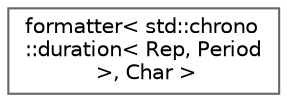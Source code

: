 digraph "类继承关系图"
{
 // LATEX_PDF_SIZE
  bgcolor="transparent";
  edge [fontname=Helvetica,fontsize=10,labelfontname=Helvetica,labelfontsize=10];
  node [fontname=Helvetica,fontsize=10,shape=box,height=0.2,width=0.4];
  rankdir="LR";
  Node0 [id="Node000000",label="formatter\< std::chrono\l::duration\< Rep, Period\l \>, Char \>",height=0.2,width=0.4,color="grey40", fillcolor="white", style="filled",URL="$structformatter_3_01std_1_1chrono_1_1duration_3_01_rep_00_01_period_01_4_00_01_char_01_4.html",tooltip=" "];
}

